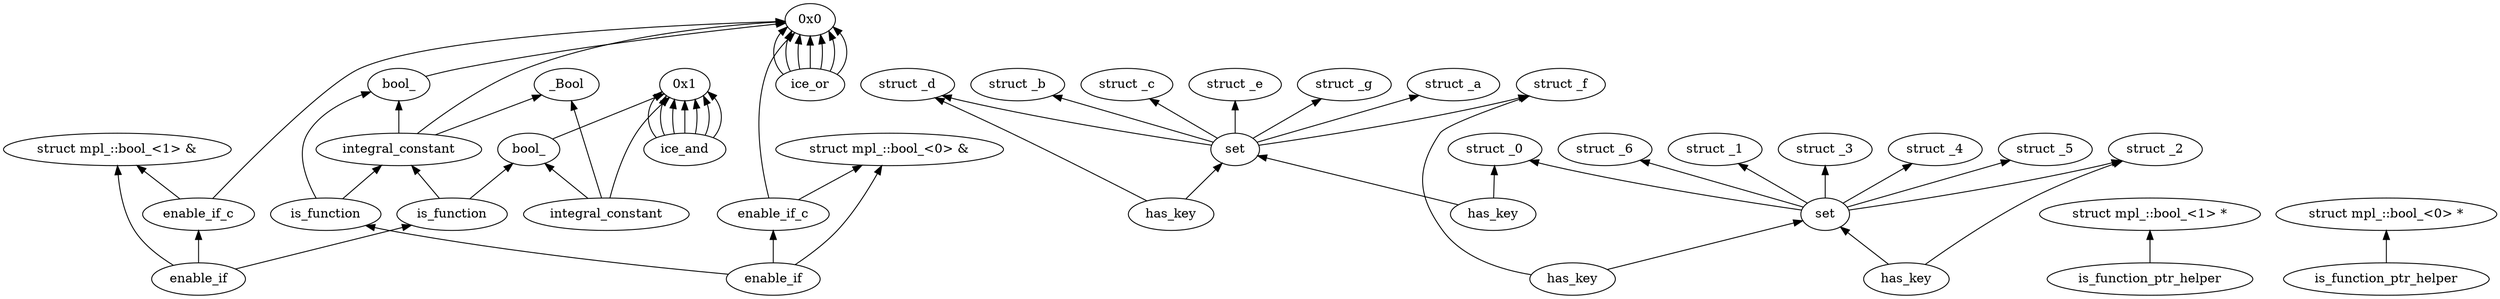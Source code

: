 digraph {
rankdir="BT";
n147115800[label="_Bool"];
n152833480[label="struct _0"];
n152833992[label="struct _1"];
n152834504[label="struct _2"];
n152835016[label="struct _3"];
n152841128[label="struct _4"];
n152841640[label="struct _5"];
n152842152[label="struct _6"];
n152842664[label="struct _a"];
n152843176[label="struct _b"];
n152843688[label="struct _c"];
n152844200[label="struct _d"];
n152844712[label="struct _e"];
n152845224[label="struct _f"];
n152845736[label="struct _g"];
n152869736[label="struct mpl_::bool_&lt;1&gt; &amp;"];
n152886432[label="struct mpl_::bool_&lt;1&gt; *"];
n152927160[label="struct mpl_::bool_&lt;0&gt; &amp;"];
n152943136[label="struct mpl_::bool_&lt;0&gt; *"];
n670972402[label="set"];
n680457851[label="is_function_ptr_helper"];
n6751426152[label="is_function_ptr_helper"];
n61179582374[label="enable_if"];
n61229342682[label="has_key"];
n61298870507[label="bool_"];
n62030002258[label="is_function"];
n62837064249[label="has_key"];
n63267975098[label="enable_if_c"];
n63303912006[label="is_function"];
n63374906040[label="ice_and"];
n63507281393[label="set"];
n63562106922[label="bool_"];
n63618825365[label="integral_constant"];
n63793430081[label="integral_constant"];
n63838149840[label="ice_or"];
n63919158997[label="enable_if_c"];
n64030248061[label="enable_if"];
n64109748335[label="has_key"];
n64292126477[label="has_key"];
n81030972443[label="0x1"];
n81773484321[label="0x0"];

n670972402 -> n152842664;
n670972402 -> n152843176;
n670972402 -> n152843688;
n670972402 -> n152844200;
n670972402 -> n152844712;
n670972402 -> n152845224;
n670972402 -> n152845736;
n680457851 -> n152943136;
n6751426152 -> n152886432;
n61179582374 -> n62030002258;
n61179582374 -> n152869736;
n61179582374 -> n63267975098;
n61229342682 -> n670972402;
n61229342682 -> n152833480;
n61298870507 -> n81773484321;
n62030002258 -> n63562106922;
n62030002258 -> n63618825365;
n62837064249 -> n63507281393;
n62837064249 -> n152845224;
n63267975098 -> n81773484321;
n63267975098 -> n152869736;
n63303912006 -> n61298870507;
n63303912006 -> n63618825365;
n63374906040 -> n81030972443;
n63374906040 -> n81030972443;
n63374906040 -> n81030972443;
n63374906040 -> n81030972443;
n63374906040 -> n81030972443;
n63374906040 -> n81030972443;
n63374906040 -> n81030972443;
n63507281393 -> n152833480;
n63507281393 -> n152833992;
n63507281393 -> n152834504;
n63507281393 -> n152835016;
n63507281393 -> n152841128;
n63507281393 -> n152841640;
n63507281393 -> n152842152;
n63562106922 -> n81030972443;
n63618825365 -> n147115800;
n63618825365 -> n81773484321;
n63618825365 -> n61298870507;
n63793430081 -> n147115800;
n63793430081 -> n81030972443;
n63793430081 -> n63562106922;
n63838149840 -> n81773484321;
n63838149840 -> n81773484321;
n63838149840 -> n81773484321;
n63838149840 -> n81773484321;
n63838149840 -> n81773484321;
n63838149840 -> n81773484321;
n63838149840 -> n81773484321;
n63919158997 -> n81773484321;
n63919158997 -> n152927160;
n64030248061 -> n63303912006;
n64030248061 -> n152927160;
n64030248061 -> n63919158997;
n64109748335 -> n670972402;
n64109748335 -> n152844200;
n64292126477 -> n63507281393;
n64292126477 -> n152834504;

}

